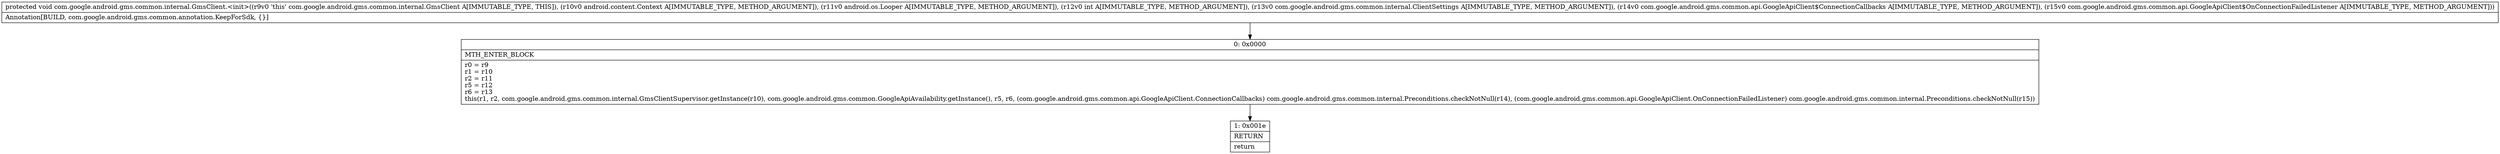 digraph "CFG forcom.google.android.gms.common.internal.GmsClient.\<init\>(Landroid\/content\/Context;Landroid\/os\/Looper;ILcom\/google\/android\/gms\/common\/internal\/ClientSettings;Lcom\/google\/android\/gms\/common\/api\/GoogleApiClient$ConnectionCallbacks;Lcom\/google\/android\/gms\/common\/api\/GoogleApiClient$OnConnectionFailedListener;)V" {
Node_0 [shape=record,label="{0\:\ 0x0000|MTH_ENTER_BLOCK\l|r0 = r9\lr1 = r10\lr2 = r11\lr5 = r12\lr6 = r13\lthis(r1, r2, com.google.android.gms.common.internal.GmsClientSupervisor.getInstance(r10), com.google.android.gms.common.GoogleApiAvailability.getInstance(), r5, r6, (com.google.android.gms.common.api.GoogleApiClient.ConnectionCallbacks) com.google.android.gms.common.internal.Preconditions.checkNotNull(r14), (com.google.android.gms.common.api.GoogleApiClient.OnConnectionFailedListener) com.google.android.gms.common.internal.Preconditions.checkNotNull(r15))\l}"];
Node_1 [shape=record,label="{1\:\ 0x001e|RETURN\l|return\l}"];
MethodNode[shape=record,label="{protected void com.google.android.gms.common.internal.GmsClient.\<init\>((r9v0 'this' com.google.android.gms.common.internal.GmsClient A[IMMUTABLE_TYPE, THIS]), (r10v0 android.content.Context A[IMMUTABLE_TYPE, METHOD_ARGUMENT]), (r11v0 android.os.Looper A[IMMUTABLE_TYPE, METHOD_ARGUMENT]), (r12v0 int A[IMMUTABLE_TYPE, METHOD_ARGUMENT]), (r13v0 com.google.android.gms.common.internal.ClientSettings A[IMMUTABLE_TYPE, METHOD_ARGUMENT]), (r14v0 com.google.android.gms.common.api.GoogleApiClient$ConnectionCallbacks A[IMMUTABLE_TYPE, METHOD_ARGUMENT]), (r15v0 com.google.android.gms.common.api.GoogleApiClient$OnConnectionFailedListener A[IMMUTABLE_TYPE, METHOD_ARGUMENT]))  | Annotation[BUILD, com.google.android.gms.common.annotation.KeepForSdk, \{\}]\l}"];
MethodNode -> Node_0;
Node_0 -> Node_1;
}

